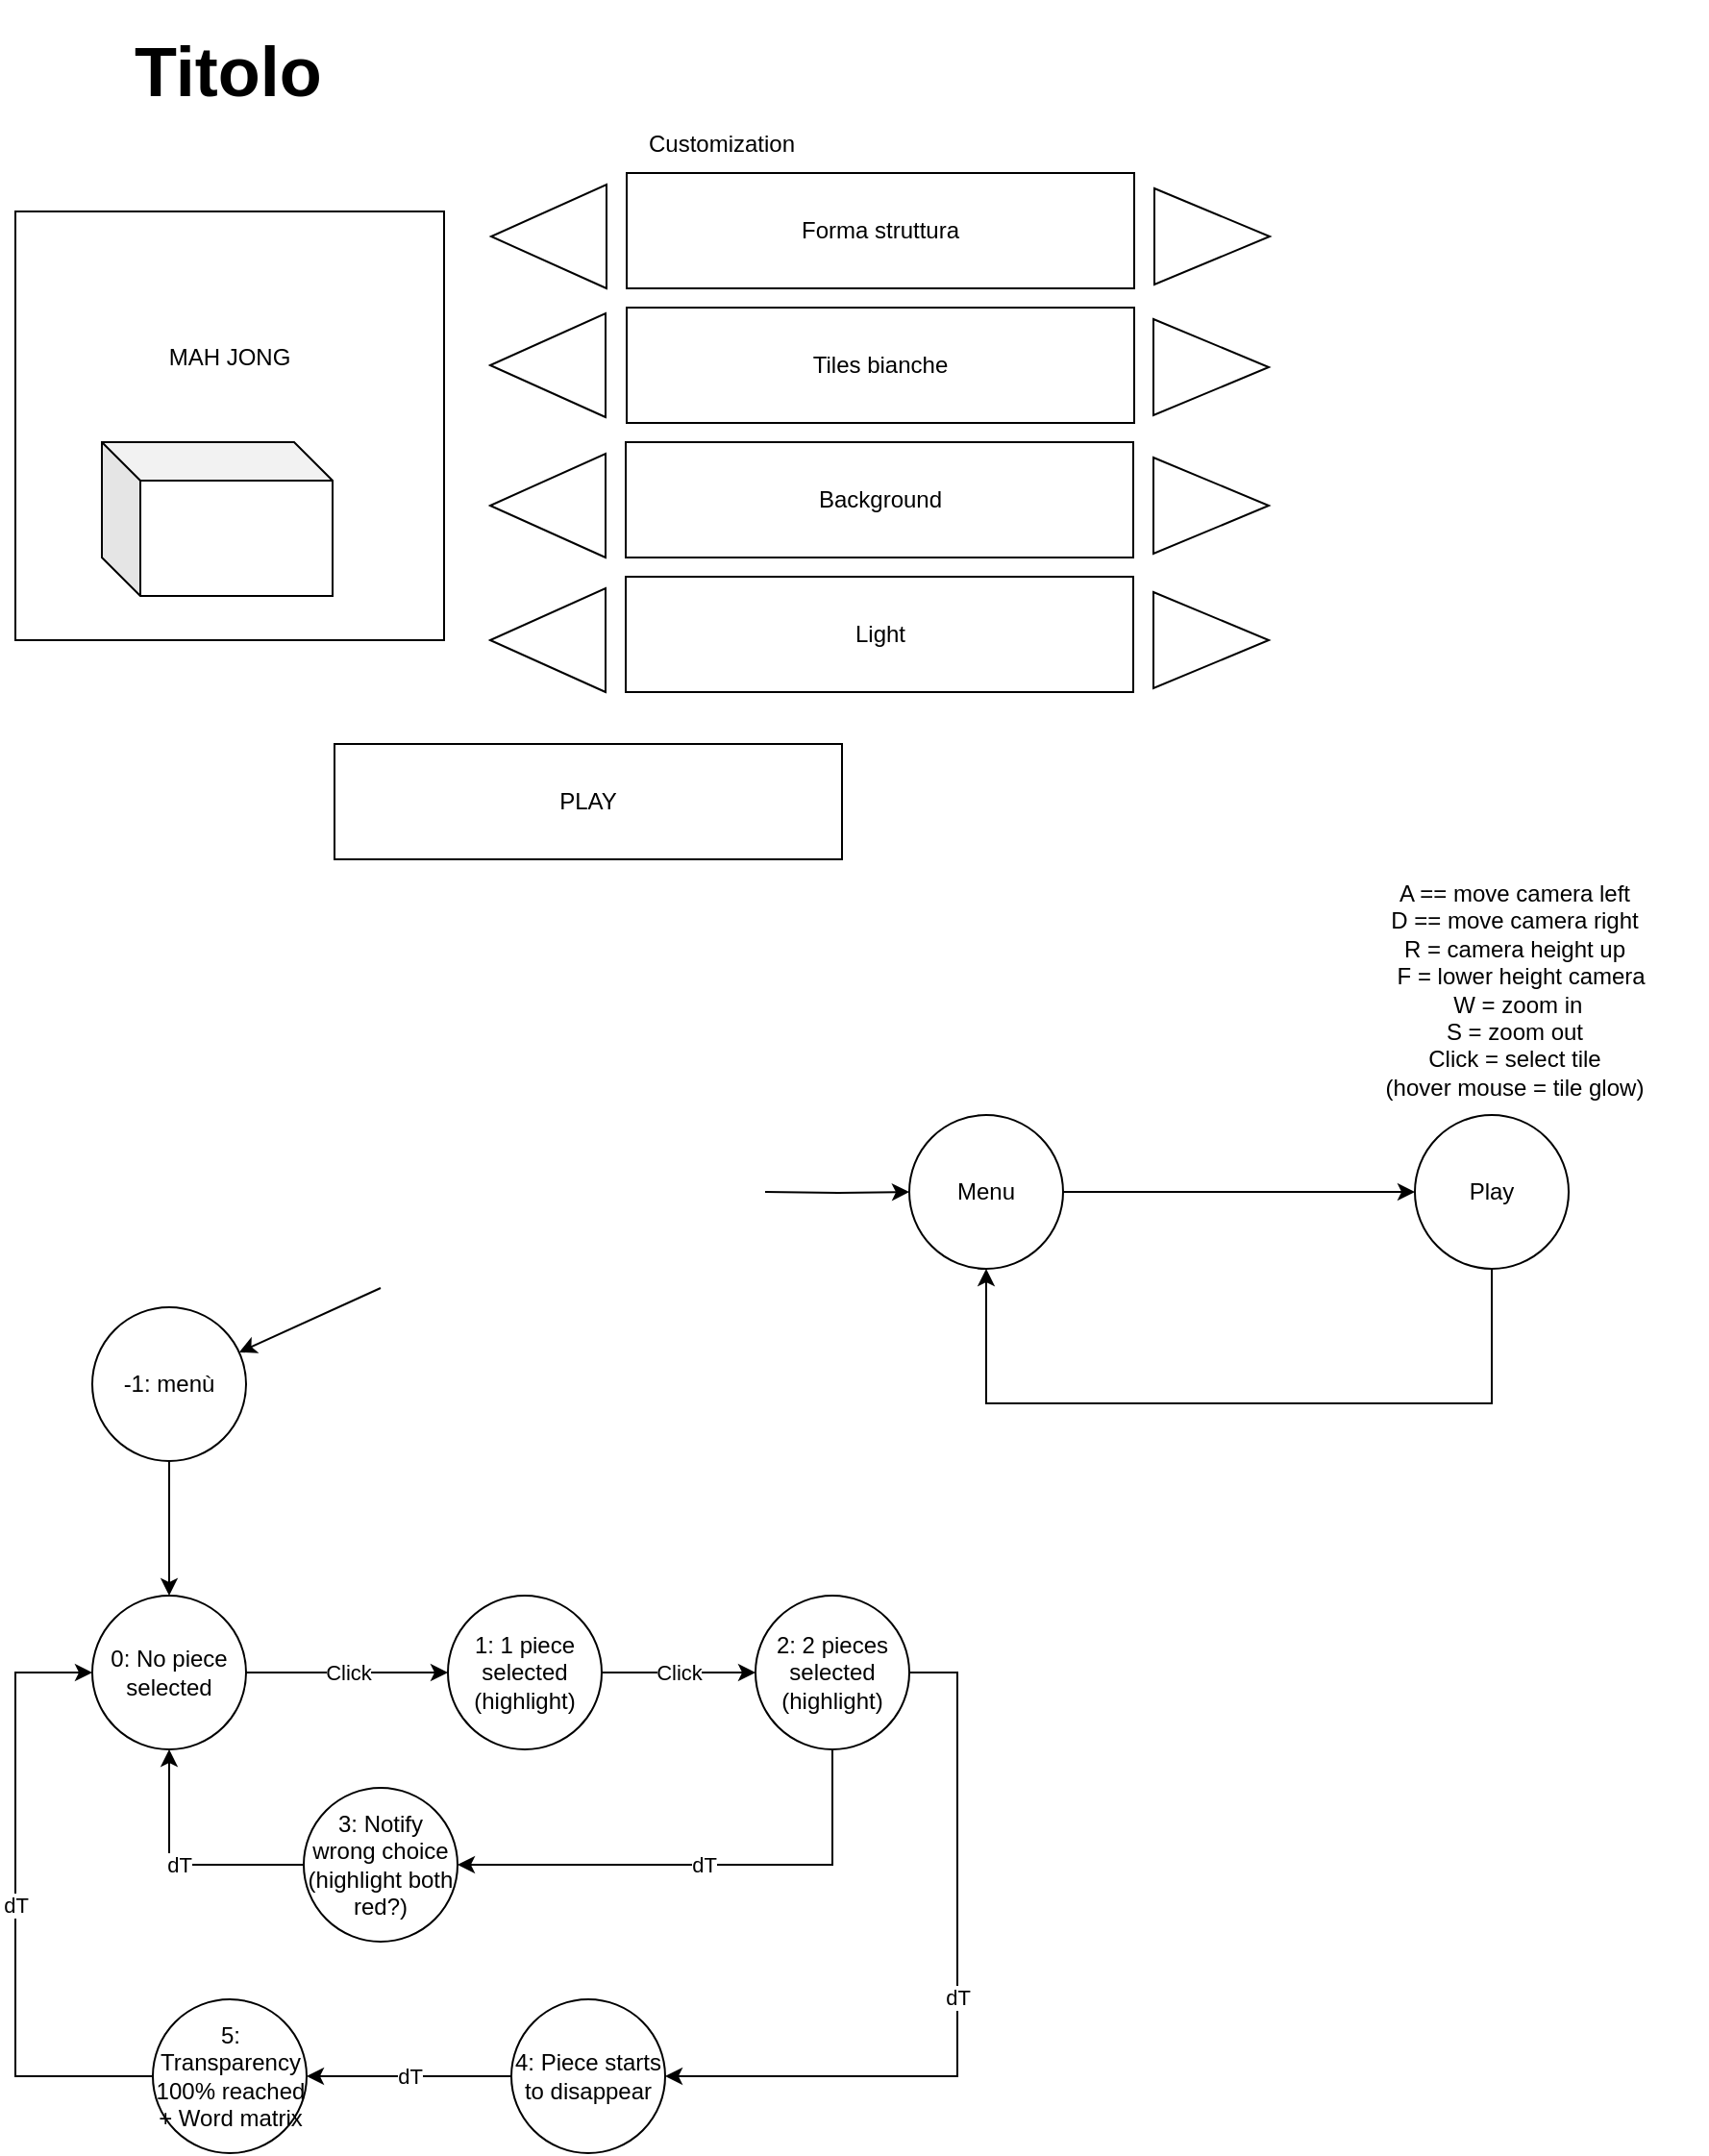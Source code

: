 <mxfile version="21.2.8" type="device">
  <diagram name="Pagina-1" id="ZosER6FYlhUaswWea86L">
    <mxGraphModel dx="847" dy="1329" grid="1" gridSize="10" guides="1" tooltips="1" connect="1" arrows="1" fold="1" page="1" pageScale="1" pageWidth="291" pageHeight="413" math="0" shadow="0">
      <root>
        <mxCell id="0" />
        <mxCell id="1" parent="0" />
        <mxCell id="JAHX9usTtRDMZfwZEEHY-4" style="edgeStyle=orthogonalEdgeStyle;rounded=0;orthogonalLoop=1;jettySize=auto;html=1;exitX=1;exitY=0.5;exitDx=0;exitDy=0;" parent="1" target="JAHX9usTtRDMZfwZEEHY-2" edge="1">
          <mxGeometry relative="1" as="geometry">
            <mxPoint x="200" y="160" as="sourcePoint" />
          </mxGeometry>
        </mxCell>
        <mxCell id="JAHX9usTtRDMZfwZEEHY-15" style="edgeStyle=orthogonalEdgeStyle;rounded=0;orthogonalLoop=1;jettySize=auto;html=1;" parent="1" source="JAHX9usTtRDMZfwZEEHY-2" target="JAHX9usTtRDMZfwZEEHY-5" edge="1">
          <mxGeometry relative="1" as="geometry" />
        </mxCell>
        <mxCell id="JAHX9usTtRDMZfwZEEHY-2" value="Menu" style="ellipse;whiteSpace=wrap;html=1;aspect=fixed;" parent="1" vertex="1">
          <mxGeometry x="275" y="120" width="80" height="80" as="geometry" />
        </mxCell>
        <mxCell id="JAHX9usTtRDMZfwZEEHY-22" style="edgeStyle=orthogonalEdgeStyle;rounded=0;orthogonalLoop=1;jettySize=auto;html=1;" parent="1" source="JAHX9usTtRDMZfwZEEHY-5" target="JAHX9usTtRDMZfwZEEHY-2" edge="1">
          <mxGeometry relative="1" as="geometry">
            <mxPoint x="578" y="280" as="targetPoint" />
            <Array as="points">
              <mxPoint x="578" y="270" />
              <mxPoint x="315" y="270" />
            </Array>
          </mxGeometry>
        </mxCell>
        <mxCell id="JAHX9usTtRDMZfwZEEHY-5" value="Play" style="ellipse;whiteSpace=wrap;html=1;aspect=fixed;" parent="1" vertex="1">
          <mxGeometry x="538" y="120" width="80" height="80" as="geometry" />
        </mxCell>
        <mxCell id="JAHX9usTtRDMZfwZEEHY-7" value="Tiles bianche" style="rounded=0;whiteSpace=wrap;html=1;" parent="1" vertex="1">
          <mxGeometry x="128" y="-300" width="264" height="60" as="geometry" />
        </mxCell>
        <mxCell id="JAHX9usTtRDMZfwZEEHY-8" value="" style="triangle;whiteSpace=wrap;html=1;" parent="1" vertex="1">
          <mxGeometry x="402" y="-294" width="60" height="50" as="geometry" />
        </mxCell>
        <mxCell id="JAHX9usTtRDMZfwZEEHY-9" value="" style="triangle;whiteSpace=wrap;html=1;rotation=-180;" parent="1" vertex="1">
          <mxGeometry x="57" y="-297" width="60" height="54" as="geometry" />
        </mxCell>
        <mxCell id="JAHX9usTtRDMZfwZEEHY-10" value="Customization" style="text;html=1;align=center;verticalAlign=middle;resizable=0;points=[];autosize=1;strokeColor=none;fillColor=none;" parent="1" vertex="1">
          <mxGeometry x="127" y="-400" width="100" height="30" as="geometry" />
        </mxCell>
        <mxCell id="JAHX9usTtRDMZfwZEEHY-11" value="Background" style="rounded=0;whiteSpace=wrap;html=1;" parent="1" vertex="1">
          <mxGeometry x="127.5" y="-230" width="264" height="60" as="geometry" />
        </mxCell>
        <mxCell id="JAHX9usTtRDMZfwZEEHY-13" value="PLAY" style="rounded=0;whiteSpace=wrap;html=1;" parent="1" vertex="1">
          <mxGeometry x="-24" y="-73" width="264" height="60" as="geometry" />
        </mxCell>
        <mxCell id="JAHX9usTtRDMZfwZEEHY-16" value="" style="triangle;whiteSpace=wrap;html=1;rotation=-180;" parent="1" vertex="1">
          <mxGeometry x="57" y="-224" width="60" height="54" as="geometry" />
        </mxCell>
        <mxCell id="JAHX9usTtRDMZfwZEEHY-17" value="" style="triangle;whiteSpace=wrap;html=1;" parent="1" vertex="1">
          <mxGeometry x="402" y="-222" width="60" height="50" as="geometry" />
        </mxCell>
        <mxCell id="JAHX9usTtRDMZfwZEEHY-27" value="&lt;h1&gt;&lt;span style=&quot;background-color: initial;&quot;&gt;&lt;font style=&quot;font-size: 36px;&quot;&gt;Titolo&lt;/font&gt;&lt;/span&gt;&lt;br&gt;&lt;/h1&gt;" style="text;html=1;strokeColor=none;fillColor=none;spacing=5;spacingTop=-20;whiteSpace=wrap;overflow=hidden;rounded=0;" parent="1" vertex="1">
          <mxGeometry x="-133" y="-450" width="190" height="63" as="geometry" />
        </mxCell>
        <mxCell id="JAHX9usTtRDMZfwZEEHY-28" value="Light" style="rounded=0;whiteSpace=wrap;html=1;" parent="1" vertex="1">
          <mxGeometry x="127.5" y="-160" width="264" height="60" as="geometry" />
        </mxCell>
        <mxCell id="JAHX9usTtRDMZfwZEEHY-29" value="" style="triangle;whiteSpace=wrap;html=1;rotation=-180;" parent="1" vertex="1">
          <mxGeometry x="57" y="-154" width="60" height="54" as="geometry" />
        </mxCell>
        <mxCell id="JAHX9usTtRDMZfwZEEHY-30" value="" style="triangle;whiteSpace=wrap;html=1;" parent="1" vertex="1">
          <mxGeometry x="402" y="-152" width="60" height="50" as="geometry" />
        </mxCell>
        <mxCell id="JAHX9usTtRDMZfwZEEHY-31" value="A == move camera left&lt;br&gt;D == move camera right&lt;br&gt;R = camera height up&lt;br&gt;&amp;nbsp; F = lower height camera&lt;br&gt;&amp;nbsp;W = zoom in&lt;br&gt;S = zoom out&lt;br&gt;Click = select tile&lt;br&gt;(hover mouse = tile glow)" style="text;html=1;strokeColor=none;fillColor=none;align=center;verticalAlign=middle;whiteSpace=wrap;rounded=0;" parent="1" vertex="1">
          <mxGeometry x="490" width="200" height="110" as="geometry" />
        </mxCell>
        <mxCell id="JAHX9usTtRDMZfwZEEHY-36" value="MAH JONG&lt;br&gt;&lt;br&gt;&lt;br&gt;&lt;br&gt;&lt;br&gt;&lt;br&gt;" style="whiteSpace=wrap;html=1;aspect=fixed;" parent="1" vertex="1">
          <mxGeometry x="-190" y="-350" width="223" height="223" as="geometry" />
        </mxCell>
        <mxCell id="JAHX9usTtRDMZfwZEEHY-38" value="" style="shape=cube;whiteSpace=wrap;html=1;boundedLbl=1;backgroundOutline=1;darkOpacity=0.05;darkOpacity2=0.1;" parent="1" vertex="1">
          <mxGeometry x="-145" y="-230" width="120" height="80" as="geometry" />
        </mxCell>
        <mxCell id="JAHX9usTtRDMZfwZEEHY-39" value="Forma struttura" style="rounded=0;whiteSpace=wrap;html=1;" parent="1" vertex="1">
          <mxGeometry x="128" y="-370" width="264" height="60" as="geometry" />
        </mxCell>
        <mxCell id="JAHX9usTtRDMZfwZEEHY-40" value="" style="triangle;whiteSpace=wrap;html=1;rotation=-180;" parent="1" vertex="1">
          <mxGeometry x="57.5" y="-364" width="60" height="54" as="geometry" />
        </mxCell>
        <mxCell id="JAHX9usTtRDMZfwZEEHY-41" value="" style="triangle;whiteSpace=wrap;html=1;" parent="1" vertex="1">
          <mxGeometry x="402.5" y="-362" width="60" height="50" as="geometry" />
        </mxCell>
        <mxCell id="RC5CroMytO5CbKUsDzlH-8" value="Click" style="edgeStyle=orthogonalEdgeStyle;rounded=0;orthogonalLoop=1;jettySize=auto;html=1;" parent="1" source="RC5CroMytO5CbKUsDzlH-5" target="RC5CroMytO5CbKUsDzlH-6" edge="1">
          <mxGeometry relative="1" as="geometry" />
        </mxCell>
        <mxCell id="RC5CroMytO5CbKUsDzlH-5" value="0: No piece selected" style="ellipse;whiteSpace=wrap;html=1;aspect=fixed;" parent="1" vertex="1">
          <mxGeometry x="-150" y="370" width="80" height="80" as="geometry" />
        </mxCell>
        <mxCell id="RC5CroMytO5CbKUsDzlH-9" value="Click" style="edgeStyle=orthogonalEdgeStyle;rounded=0;orthogonalLoop=1;jettySize=auto;html=1;" parent="1" source="RC5CroMytO5CbKUsDzlH-6" target="RC5CroMytO5CbKUsDzlH-7" edge="1">
          <mxGeometry relative="1" as="geometry" />
        </mxCell>
        <mxCell id="RC5CroMytO5CbKUsDzlH-6" value="1: 1 piece selected&lt;br&gt;(highlight)" style="ellipse;whiteSpace=wrap;html=1;aspect=fixed;" parent="1" vertex="1">
          <mxGeometry x="35" y="370" width="80" height="80" as="geometry" />
        </mxCell>
        <mxCell id="RC5CroMytO5CbKUsDzlH-10" value="dT" style="edgeStyle=orthogonalEdgeStyle;rounded=0;orthogonalLoop=1;jettySize=auto;html=1;entryX=1;entryY=0.5;entryDx=0;entryDy=0;" parent="1" source="RC5CroMytO5CbKUsDzlH-7" target="RC5CroMytO5CbKUsDzlH-12" edge="1">
          <mxGeometry relative="1" as="geometry">
            <Array as="points">
              <mxPoint x="300" y="410" />
              <mxPoint x="300" y="620" />
            </Array>
          </mxGeometry>
        </mxCell>
        <mxCell id="RC5CroMytO5CbKUsDzlH-14" value="dT" style="edgeStyle=orthogonalEdgeStyle;rounded=0;orthogonalLoop=1;jettySize=auto;html=1;entryX=1;entryY=0.5;entryDx=0;entryDy=0;" parent="1" source="RC5CroMytO5CbKUsDzlH-7" target="RC5CroMytO5CbKUsDzlH-13" edge="1">
          <mxGeometry relative="1" as="geometry">
            <Array as="points">
              <mxPoint x="235" y="510" />
            </Array>
          </mxGeometry>
        </mxCell>
        <mxCell id="RC5CroMytO5CbKUsDzlH-7" value="2: 2 pieces selected&lt;br&gt;(highlight)" style="ellipse;whiteSpace=wrap;html=1;aspect=fixed;" parent="1" vertex="1">
          <mxGeometry x="195" y="370" width="80" height="80" as="geometry" />
        </mxCell>
        <mxCell id="RC5CroMytO5CbKUsDzlH-16" value="dT" style="edgeStyle=orthogonalEdgeStyle;rounded=0;orthogonalLoop=1;jettySize=auto;html=1;entryX=1;entryY=0.5;entryDx=0;entryDy=0;" parent="1" source="RC5CroMytO5CbKUsDzlH-12" target="RC5CroMytO5CbKUsDzlH-15" edge="1">
          <mxGeometry relative="1" as="geometry" />
        </mxCell>
        <mxCell id="RC5CroMytO5CbKUsDzlH-12" value="4: Piece starts to disappear" style="ellipse;whiteSpace=wrap;html=1;aspect=fixed;" parent="1" vertex="1">
          <mxGeometry x="68" y="580" width="80" height="80" as="geometry" />
        </mxCell>
        <mxCell id="RC5CroMytO5CbKUsDzlH-21" value="dT" style="edgeStyle=orthogonalEdgeStyle;rounded=0;orthogonalLoop=1;jettySize=auto;html=1;entryX=0.5;entryY=1;entryDx=0;entryDy=0;" parent="1" source="RC5CroMytO5CbKUsDzlH-13" target="RC5CroMytO5CbKUsDzlH-5" edge="1">
          <mxGeometry relative="1" as="geometry">
            <Array as="points">
              <mxPoint x="-110" y="510" />
            </Array>
          </mxGeometry>
        </mxCell>
        <mxCell id="RC5CroMytO5CbKUsDzlH-13" value="3: Notify wrong choice&lt;br&gt;(highlight both red?)" style="ellipse;whiteSpace=wrap;html=1;aspect=fixed;" parent="1" vertex="1">
          <mxGeometry x="-40" y="470" width="80" height="80" as="geometry" />
        </mxCell>
        <mxCell id="RC5CroMytO5CbKUsDzlH-18" value="dT" style="edgeStyle=orthogonalEdgeStyle;rounded=0;orthogonalLoop=1;jettySize=auto;html=1;entryX=0;entryY=0.5;entryDx=0;entryDy=0;" parent="1" source="RC5CroMytO5CbKUsDzlH-15" target="RC5CroMytO5CbKUsDzlH-5" edge="1">
          <mxGeometry relative="1" as="geometry">
            <mxPoint x="-106" y="620" as="targetPoint" />
            <Array as="points">
              <mxPoint x="-190" y="620" />
              <mxPoint x="-190" y="410" />
            </Array>
          </mxGeometry>
        </mxCell>
        <mxCell id="RC5CroMytO5CbKUsDzlH-15" value="5: Transparency 100% reached&lt;br&gt;+ Word matrix" style="ellipse;whiteSpace=wrap;html=1;aspect=fixed;" parent="1" vertex="1">
          <mxGeometry x="-118.5" y="580" width="80" height="80" as="geometry" />
        </mxCell>
        <mxCell id="BiML--l_YuYtLMepY_ds-2" style="edgeStyle=orthogonalEdgeStyle;rounded=0;orthogonalLoop=1;jettySize=auto;html=1;" edge="1" parent="1" source="BiML--l_YuYtLMepY_ds-1" target="RC5CroMytO5CbKUsDzlH-5">
          <mxGeometry relative="1" as="geometry" />
        </mxCell>
        <mxCell id="BiML--l_YuYtLMepY_ds-1" value="-1: menù" style="ellipse;whiteSpace=wrap;html=1;aspect=fixed;" vertex="1" parent="1">
          <mxGeometry x="-150" y="220" width="80" height="80" as="geometry" />
        </mxCell>
        <mxCell id="BiML--l_YuYtLMepY_ds-3" value="" style="endArrow=classic;html=1;rounded=0;" edge="1" parent="1" target="BiML--l_YuYtLMepY_ds-1">
          <mxGeometry width="50" height="50" relative="1" as="geometry">
            <mxPoint y="210" as="sourcePoint" />
            <mxPoint x="40" y="220" as="targetPoint" />
          </mxGeometry>
        </mxCell>
      </root>
    </mxGraphModel>
  </diagram>
</mxfile>
